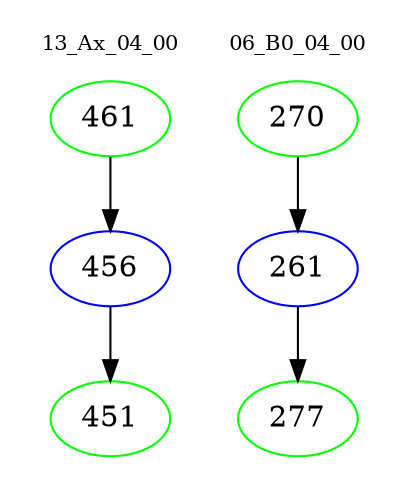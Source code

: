 digraph{
subgraph cluster_0 {
color = white
label = "13_Ax_04_00";
fontsize=10;
T0_461 [label="461", color="green"]
T0_461 -> T0_456 [color="black"]
T0_456 [label="456", color="blue"]
T0_456 -> T0_451 [color="black"]
T0_451 [label="451", color="green"]
}
subgraph cluster_1 {
color = white
label = "06_B0_04_00";
fontsize=10;
T1_270 [label="270", color="green"]
T1_270 -> T1_261 [color="black"]
T1_261 [label="261", color="blue"]
T1_261 -> T1_277 [color="black"]
T1_277 [label="277", color="green"]
}
}
